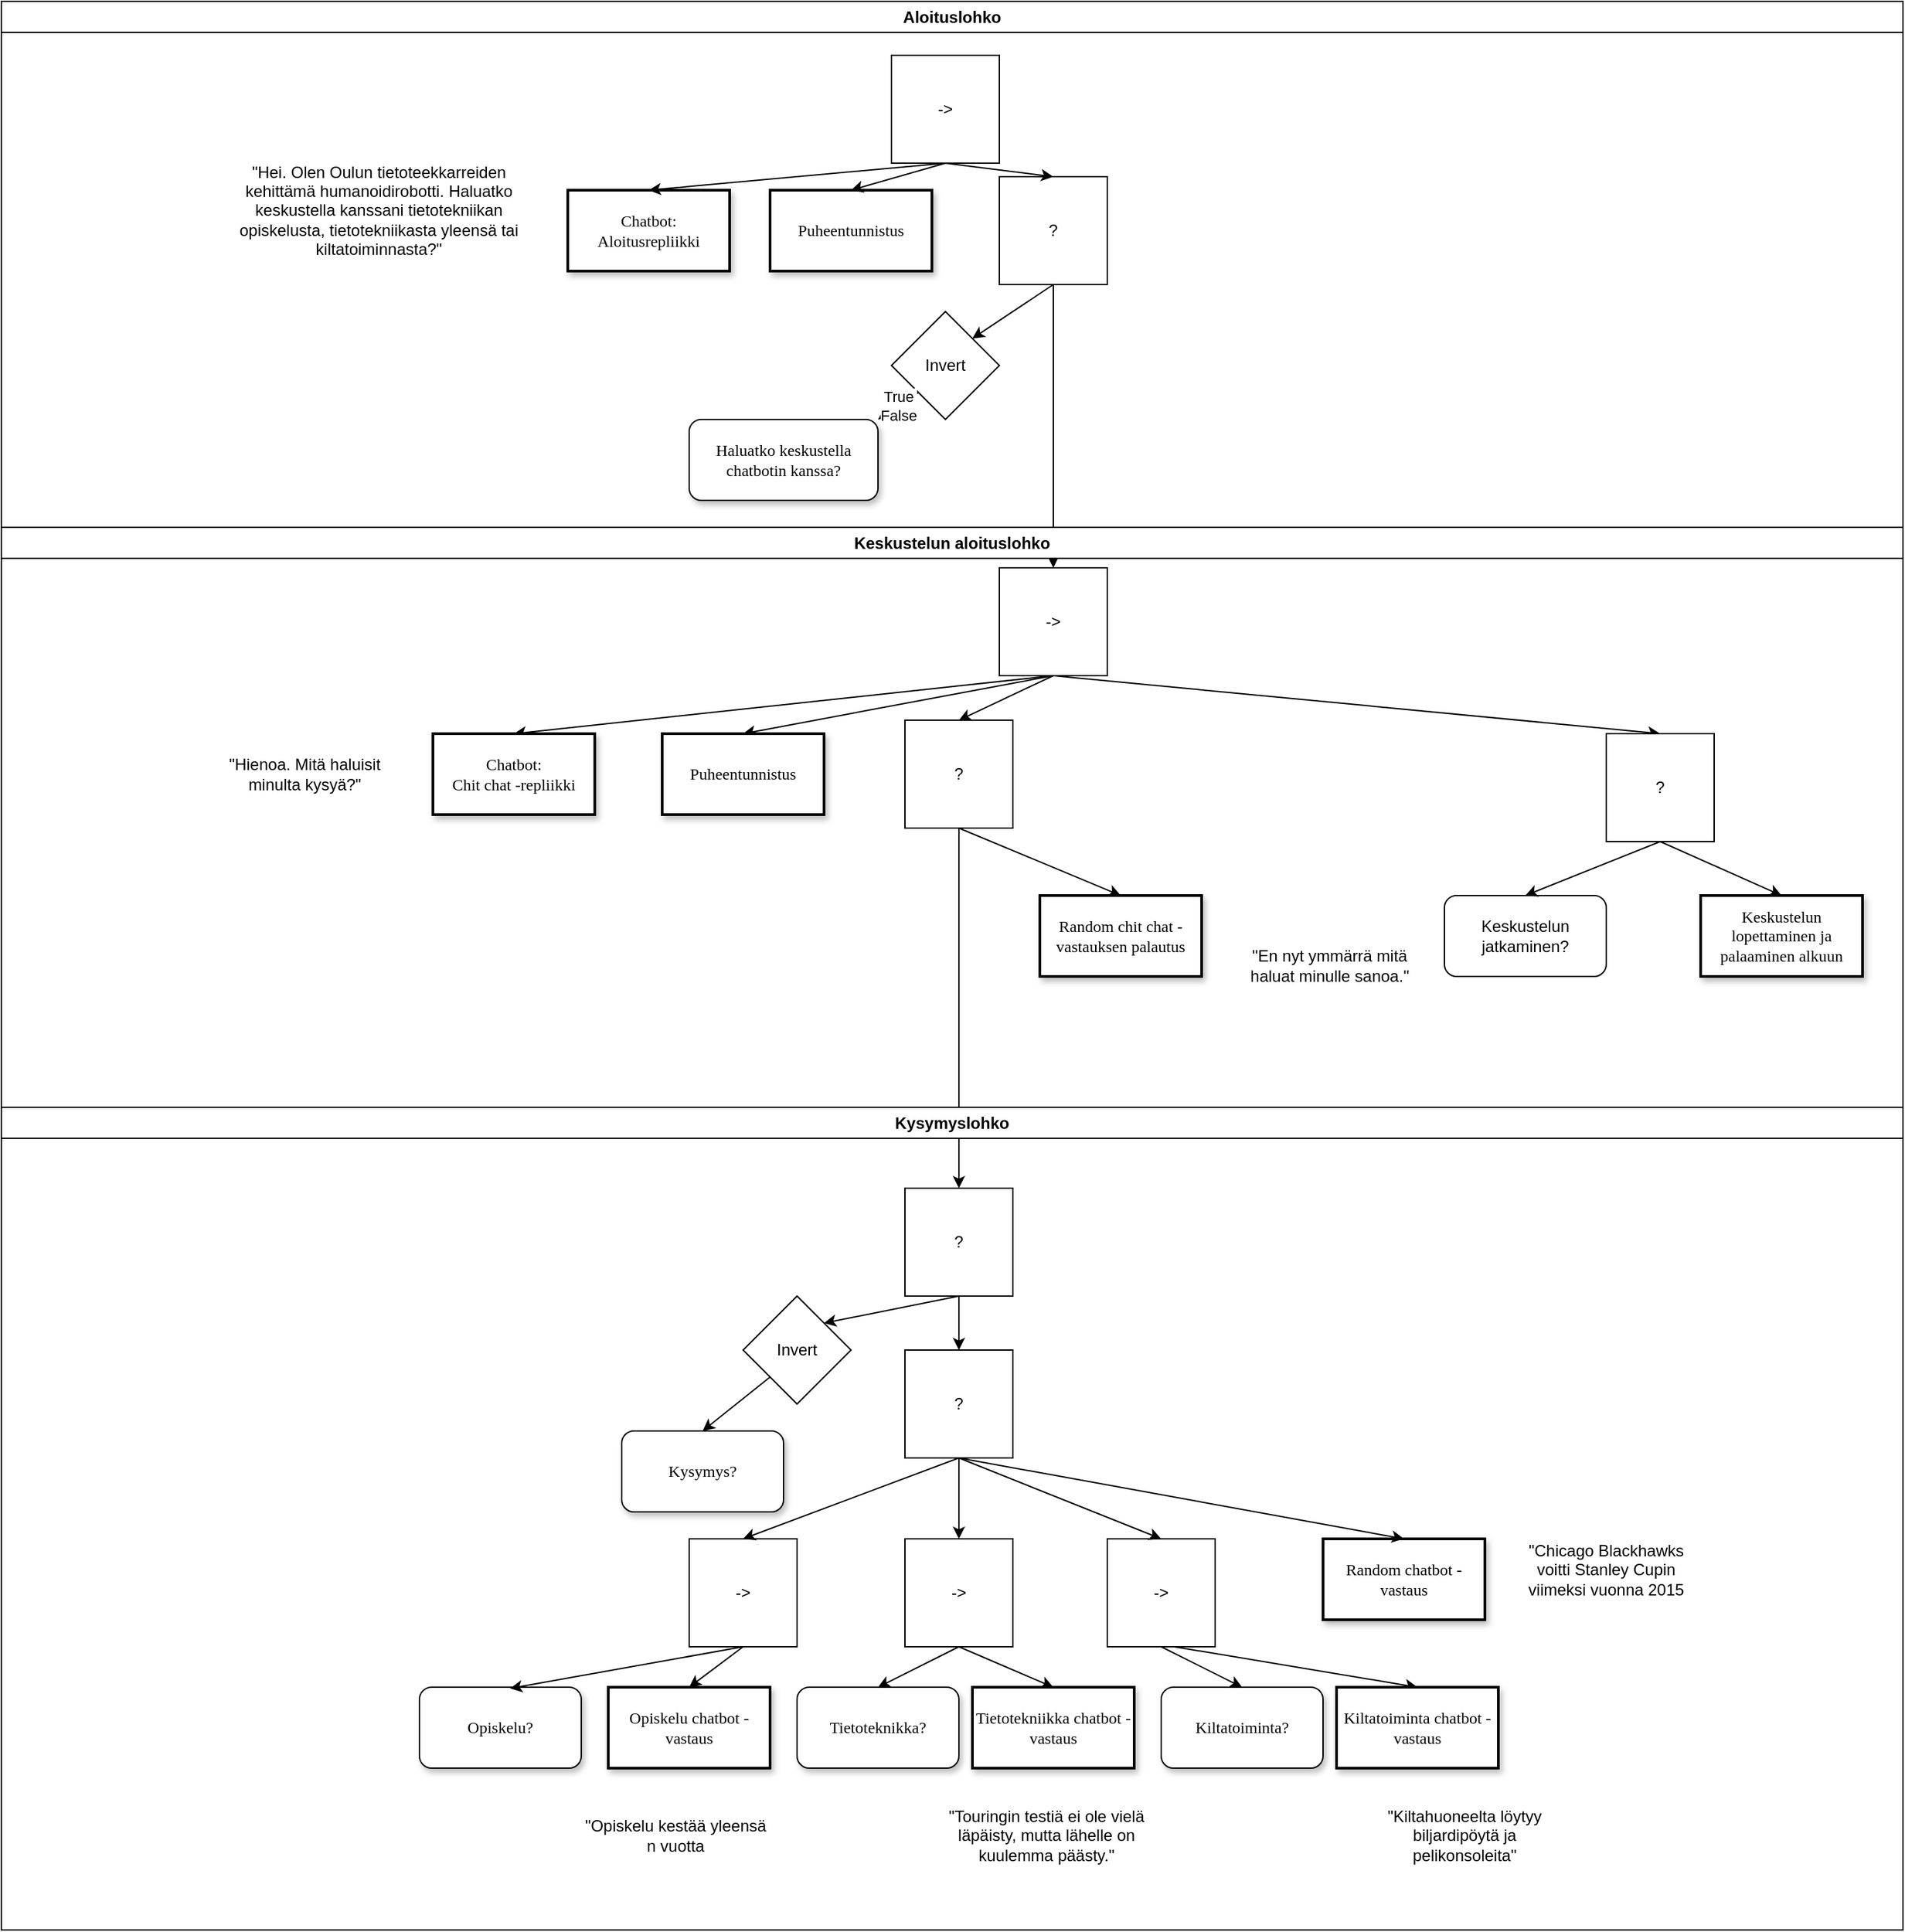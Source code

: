 <mxfile version="21.1.2" type="github">
  <diagram name="Page-1" id="10a91c8b-09ff-31b1-d368-03940ed4cc9e">
    <mxGraphModel dx="2289" dy="1191" grid="1" gridSize="10" guides="1" tooltips="1" connect="1" arrows="1" fold="1" page="1" pageScale="1" pageWidth="1100" pageHeight="850" background="none" math="0" shadow="0">
      <root>
        <mxCell id="0" />
        <mxCell id="1" parent="0" />
        <mxCell id="iqq7B-e4aBvqcCyGMvhG-90" value="" style="group" vertex="1" connectable="0" parent="1">
          <mxGeometry x="350" y="80" width="1410" height="1430" as="geometry" />
        </mxCell>
        <mxCell id="iqq7B-e4aBvqcCyGMvhG-6" value="-&amp;gt;" style="whiteSpace=wrap;html=1;aspect=fixed;" vertex="1" parent="iqq7B-e4aBvqcCyGMvhG-90">
          <mxGeometry x="740" y="420" width="80" height="80" as="geometry" />
        </mxCell>
        <mxCell id="iqq7B-e4aBvqcCyGMvhG-7" value="Kysymys?" style="whiteSpace=wrap;html=1;rounded=1;shadow=1;labelBackgroundColor=none;strokeWidth=1;fontFamily=Verdana;fontSize=12;align=center;" vertex="1" parent="iqq7B-e4aBvqcCyGMvhG-90">
          <mxGeometry x="460" y="1060" width="120" height="60" as="geometry" />
        </mxCell>
        <mxCell id="iqq7B-e4aBvqcCyGMvhG-21" value="&lt;span&gt;Opiskelu?&lt;/span&gt;" style="whiteSpace=wrap;html=1;rounded=1;shadow=1;labelBackgroundColor=none;strokeWidth=1;fontFamily=Verdana;fontSize=12;align=center;" vertex="1" parent="iqq7B-e4aBvqcCyGMvhG-90">
          <mxGeometry x="310" y="1250" width="120" height="60" as="geometry" />
        </mxCell>
        <mxCell id="iqq7B-e4aBvqcCyGMvhG-22" value="&lt;span&gt;Tietoteknikka?&lt;/span&gt;" style="whiteSpace=wrap;html=1;rounded=1;shadow=1;labelBackgroundColor=none;strokeWidth=1;fontFamily=Verdana;fontSize=12;align=center;" vertex="1" parent="iqq7B-e4aBvqcCyGMvhG-90">
          <mxGeometry x="590" y="1250" width="120" height="60" as="geometry" />
        </mxCell>
        <mxCell id="iqq7B-e4aBvqcCyGMvhG-23" value="&lt;span&gt;Kiltatoiminta?&lt;/span&gt;" style="whiteSpace=wrap;html=1;rounded=1;shadow=1;labelBackgroundColor=none;strokeWidth=1;fontFamily=Verdana;fontSize=12;align=center;" vertex="1" parent="iqq7B-e4aBvqcCyGMvhG-90">
          <mxGeometry x="860" y="1250" width="120" height="60" as="geometry" />
        </mxCell>
        <mxCell id="iqq7B-e4aBvqcCyGMvhG-24" value="-&amp;gt;" style="whiteSpace=wrap;html=1;aspect=fixed;" vertex="1" parent="iqq7B-e4aBvqcCyGMvhG-90">
          <mxGeometry x="510" y="1140" width="80" height="80" as="geometry" />
        </mxCell>
        <mxCell id="iqq7B-e4aBvqcCyGMvhG-26" value="" style="endArrow=classic;html=1;rounded=0;entryX=0.56;entryY=0.015;entryDx=0;entryDy=0;entryPerimeter=0;exitX=0.5;exitY=1;exitDx=0;exitDy=0;" edge="1" parent="iqq7B-e4aBvqcCyGMvhG-90" source="iqq7B-e4aBvqcCyGMvhG-24" target="iqq7B-e4aBvqcCyGMvhG-21">
          <mxGeometry width="50" height="50" relative="1" as="geometry">
            <mxPoint x="660" y="1170" as="sourcePoint" />
            <mxPoint x="710" y="1120" as="targetPoint" />
          </mxGeometry>
        </mxCell>
        <mxCell id="iqq7B-e4aBvqcCyGMvhG-28" value="Opiskelu chatbot -vastaus" style="whiteSpace=wrap;html=1;rounded=0;shadow=1;labelBackgroundColor=none;strokeWidth=2;fontFamily=Verdana;fontSize=12;align=center;" vertex="1" parent="iqq7B-e4aBvqcCyGMvhG-90">
          <mxGeometry x="450" y="1250" width="120" height="60" as="geometry" />
        </mxCell>
        <mxCell id="iqq7B-e4aBvqcCyGMvhG-29" value="" style="endArrow=classic;html=1;rounded=0;entryX=0.5;entryY=0;entryDx=0;entryDy=0;exitX=0.5;exitY=1;exitDx=0;exitDy=0;" edge="1" parent="iqq7B-e4aBvqcCyGMvhG-90" source="iqq7B-e4aBvqcCyGMvhG-24" target="iqq7B-e4aBvqcCyGMvhG-28">
          <mxGeometry width="50" height="50" relative="1" as="geometry">
            <mxPoint x="550" y="1240" as="sourcePoint" />
            <mxPoint x="620" y="1180" as="targetPoint" />
          </mxGeometry>
        </mxCell>
        <mxCell id="iqq7B-e4aBvqcCyGMvhG-30" value="-&amp;gt;" style="whiteSpace=wrap;html=1;aspect=fixed;" vertex="1" parent="iqq7B-e4aBvqcCyGMvhG-90">
          <mxGeometry x="670" y="1140" width="80" height="80" as="geometry" />
        </mxCell>
        <mxCell id="iqq7B-e4aBvqcCyGMvhG-31" value="" style="endArrow=classic;html=1;rounded=0;entryX=0.5;entryY=0;entryDx=0;entryDy=0;exitX=0.5;exitY=1;exitDx=0;exitDy=0;" edge="1" parent="iqq7B-e4aBvqcCyGMvhG-90" source="iqq7B-e4aBvqcCyGMvhG-30" target="iqq7B-e4aBvqcCyGMvhG-22">
          <mxGeometry width="50" height="50" relative="1" as="geometry">
            <mxPoint x="660" y="1170" as="sourcePoint" />
            <mxPoint x="710" y="1120" as="targetPoint" />
          </mxGeometry>
        </mxCell>
        <mxCell id="iqq7B-e4aBvqcCyGMvhG-32" value="Tietotekniikka chatbot -vastaus" style="whiteSpace=wrap;html=1;rounded=0;shadow=1;labelBackgroundColor=none;strokeWidth=2;fontFamily=Verdana;fontSize=12;align=center;" vertex="1" parent="iqq7B-e4aBvqcCyGMvhG-90">
          <mxGeometry x="720" y="1250" width="120" height="60" as="geometry" />
        </mxCell>
        <mxCell id="iqq7B-e4aBvqcCyGMvhG-34" value="" style="endArrow=classic;html=1;rounded=0;entryX=0.5;entryY=0;entryDx=0;entryDy=0;" edge="1" parent="iqq7B-e4aBvqcCyGMvhG-90" target="iqq7B-e4aBvqcCyGMvhG-32">
          <mxGeometry width="50" height="50" relative="1" as="geometry">
            <mxPoint x="710" y="1220" as="sourcePoint" />
            <mxPoint x="800" y="1200" as="targetPoint" />
          </mxGeometry>
        </mxCell>
        <mxCell id="iqq7B-e4aBvqcCyGMvhG-35" value="" style="endArrow=classic;html=1;rounded=0;exitX=0.5;exitY=1;exitDx=0;exitDy=0;entryX=0.5;entryY=0;entryDx=0;entryDy=0;" edge="1" parent="iqq7B-e4aBvqcCyGMvhG-90" source="iqq7B-e4aBvqcCyGMvhG-73" target="iqq7B-e4aBvqcCyGMvhG-30">
          <mxGeometry width="50" height="50" relative="1" as="geometry">
            <mxPoint x="910" y="940" as="sourcePoint" />
            <mxPoint x="960" y="890" as="targetPoint" />
          </mxGeometry>
        </mxCell>
        <mxCell id="iqq7B-e4aBvqcCyGMvhG-37" value="-&amp;gt;" style="whiteSpace=wrap;html=1;aspect=fixed;" vertex="1" parent="iqq7B-e4aBvqcCyGMvhG-90">
          <mxGeometry x="820" y="1140" width="80" height="80" as="geometry" />
        </mxCell>
        <mxCell id="iqq7B-e4aBvqcCyGMvhG-38" value="" style="endArrow=classic;html=1;rounded=0;entryX=0.5;entryY=0;entryDx=0;entryDy=0;exitX=0.5;exitY=1;exitDx=0;exitDy=0;" edge="1" parent="iqq7B-e4aBvqcCyGMvhG-90" source="iqq7B-e4aBvqcCyGMvhG-73" target="iqq7B-e4aBvqcCyGMvhG-37">
          <mxGeometry width="50" height="50" relative="1" as="geometry">
            <mxPoint x="910" y="940" as="sourcePoint" />
            <mxPoint x="960" y="890" as="targetPoint" />
          </mxGeometry>
        </mxCell>
        <mxCell id="iqq7B-e4aBvqcCyGMvhG-39" value="" style="endArrow=classic;html=1;rounded=0;exitX=0.5;exitY=1;exitDx=0;exitDy=0;entryX=0.5;entryY=0;entryDx=0;entryDy=0;" edge="1" parent="iqq7B-e4aBvqcCyGMvhG-90" source="iqq7B-e4aBvqcCyGMvhG-37" target="iqq7B-e4aBvqcCyGMvhG-23">
          <mxGeometry width="50" height="50" relative="1" as="geometry">
            <mxPoint x="980" y="1200" as="sourcePoint" />
            <mxPoint x="1030" y="1150" as="targetPoint" />
          </mxGeometry>
        </mxCell>
        <mxCell id="iqq7B-e4aBvqcCyGMvhG-41" value="" style="endArrow=classic;html=1;rounded=0;exitX=0.609;exitY=0.998;exitDx=0;exitDy=0;exitPerimeter=0;entryX=0.5;entryY=0;entryDx=0;entryDy=0;" edge="1" parent="iqq7B-e4aBvqcCyGMvhG-90" source="iqq7B-e4aBvqcCyGMvhG-37" target="iqq7B-e4aBvqcCyGMvhG-42">
          <mxGeometry width="50" height="50" relative="1" as="geometry">
            <mxPoint x="960" y="1230" as="sourcePoint" />
            <mxPoint x="1020" y="1250" as="targetPoint" />
          </mxGeometry>
        </mxCell>
        <mxCell id="iqq7B-e4aBvqcCyGMvhG-42" value="&lt;span&gt;Kiltatoiminta chatbot -vastaus&lt;/span&gt;" style="whiteSpace=wrap;html=1;rounded=0;shadow=1;labelBackgroundColor=none;strokeWidth=2;fontFamily=Verdana;fontSize=12;align=center;" vertex="1" parent="iqq7B-e4aBvqcCyGMvhG-90">
          <mxGeometry x="990" y="1250" width="120" height="60" as="geometry" />
        </mxCell>
        <mxCell id="iqq7B-e4aBvqcCyGMvhG-43" value="&lt;span&gt;Random chatbot -vastaus&lt;/span&gt;" style="whiteSpace=wrap;html=1;rounded=0;shadow=1;labelBackgroundColor=none;strokeWidth=2;fontFamily=Verdana;fontSize=12;align=center;" vertex="1" parent="iqq7B-e4aBvqcCyGMvhG-90">
          <mxGeometry x="980" y="1140" width="120" height="60" as="geometry" />
        </mxCell>
        <mxCell id="iqq7B-e4aBvqcCyGMvhG-44" value="" style="endArrow=classic;html=1;rounded=0;exitX=0.5;exitY=1;exitDx=0;exitDy=0;entryX=0.5;entryY=0;entryDx=0;entryDy=0;" edge="1" parent="iqq7B-e4aBvqcCyGMvhG-90" source="iqq7B-e4aBvqcCyGMvhG-73" target="iqq7B-e4aBvqcCyGMvhG-43">
          <mxGeometry width="50" height="50" relative="1" as="geometry">
            <mxPoint x="1200" y="930" as="sourcePoint" />
            <mxPoint x="1250" y="960" as="targetPoint" />
          </mxGeometry>
        </mxCell>
        <mxCell id="iqq7B-e4aBvqcCyGMvhG-47" value="" style="endArrow=classic;html=1;rounded=0;entryX=0.5;entryY=0;entryDx=0;entryDy=0;exitX=0.5;exitY=1;exitDx=0;exitDy=0;" edge="1" parent="iqq7B-e4aBvqcCyGMvhG-90" source="iqq7B-e4aBvqcCyGMvhG-6" target="iqq7B-e4aBvqcCyGMvhG-10">
          <mxGeometry width="50" height="50" relative="1" as="geometry">
            <mxPoint x="430" y="610" as="sourcePoint" />
            <mxPoint x="480" y="560" as="targetPoint" />
          </mxGeometry>
        </mxCell>
        <mxCell id="iqq7B-e4aBvqcCyGMvhG-48" value="" style="endArrow=classic;html=1;rounded=0;entryX=0.5;entryY=0;entryDx=0;entryDy=0;exitX=0.5;exitY=1;exitDx=0;exitDy=0;" edge="1" parent="iqq7B-e4aBvqcCyGMvhG-90" source="iqq7B-e4aBvqcCyGMvhG-6" target="iqq7B-e4aBvqcCyGMvhG-13">
          <mxGeometry width="50" height="50" relative="1" as="geometry">
            <mxPoint x="580" y="620" as="sourcePoint" />
            <mxPoint x="630" y="570" as="targetPoint" />
          </mxGeometry>
        </mxCell>
        <mxCell id="iqq7B-e4aBvqcCyGMvhG-54" value="" style="endArrow=classic;html=1;rounded=0;exitX=0.5;exitY=1;exitDx=0;exitDy=0;entryX=0.5;entryY=0;entryDx=0;entryDy=0;" edge="1" parent="iqq7B-e4aBvqcCyGMvhG-90" source="iqq7B-e4aBvqcCyGMvhG-59" target="iqq7B-e4aBvqcCyGMvhG-6">
          <mxGeometry width="50" height="50" relative="1" as="geometry">
            <mxPoint x="680" y="320" as="sourcePoint" />
            <mxPoint x="590" y="450" as="targetPoint" />
          </mxGeometry>
        </mxCell>
        <mxCell id="iqq7B-e4aBvqcCyGMvhG-67" value="?" style="whiteSpace=wrap;html=1;aspect=fixed;" vertex="1" parent="iqq7B-e4aBvqcCyGMvhG-90">
          <mxGeometry x="670" y="880" width="80" height="80" as="geometry" />
        </mxCell>
        <mxCell id="iqq7B-e4aBvqcCyGMvhG-68" value="" style="endArrow=classic;html=1;rounded=0;entryX=0.5;entryY=0;entryDx=0;entryDy=0;exitX=0.5;exitY=1;exitDx=0;exitDy=0;" edge="1" parent="iqq7B-e4aBvqcCyGMvhG-90" source="iqq7B-e4aBvqcCyGMvhG-13" target="iqq7B-e4aBvqcCyGMvhG-67">
          <mxGeometry width="50" height="50" relative="1" as="geometry">
            <mxPoint x="320" y="820" as="sourcePoint" />
            <mxPoint x="370" y="770" as="targetPoint" />
          </mxGeometry>
        </mxCell>
        <mxCell id="iqq7B-e4aBvqcCyGMvhG-69" value="" style="endArrow=classic;html=1;rounded=0;exitX=0.5;exitY=1;exitDx=0;exitDy=0;entryX=0;entryY=0;entryDx=0;entryDy=0;" edge="1" parent="iqq7B-e4aBvqcCyGMvhG-90" source="iqq7B-e4aBvqcCyGMvhG-67" target="iqq7B-e4aBvqcCyGMvhG-70">
          <mxGeometry width="50" height="50" relative="1" as="geometry">
            <mxPoint x="800" y="1030" as="sourcePoint" />
            <mxPoint x="590" y="950" as="targetPoint" />
          </mxGeometry>
        </mxCell>
        <mxCell id="iqq7B-e4aBvqcCyGMvhG-70" value="Invert" style="rhombus;whiteSpace=wrap;html=1;direction=south;" vertex="1" parent="iqq7B-e4aBvqcCyGMvhG-90">
          <mxGeometry x="550" y="960" width="80" height="80" as="geometry" />
        </mxCell>
        <mxCell id="iqq7B-e4aBvqcCyGMvhG-71" value="" style="endArrow=classic;html=1;rounded=0;exitX=1;exitY=1;exitDx=0;exitDy=0;entryX=0.5;entryY=0;entryDx=0;entryDy=0;" edge="1" parent="iqq7B-e4aBvqcCyGMvhG-90" source="iqq7B-e4aBvqcCyGMvhG-70" target="iqq7B-e4aBvqcCyGMvhG-7">
          <mxGeometry width="50" height="50" relative="1" as="geometry">
            <mxPoint x="495" y="960" as="sourcePoint" />
            <mxPoint x="545" y="910" as="targetPoint" />
          </mxGeometry>
        </mxCell>
        <mxCell id="iqq7B-e4aBvqcCyGMvhG-73" value="?" style="whiteSpace=wrap;html=1;aspect=fixed;" vertex="1" parent="iqq7B-e4aBvqcCyGMvhG-90">
          <mxGeometry x="670" y="1000" width="80" height="80" as="geometry" />
        </mxCell>
        <mxCell id="iqq7B-e4aBvqcCyGMvhG-16" value="" style="endArrow=classic;html=1;rounded=0;entryX=0.5;entryY=0;entryDx=0;entryDy=0;exitX=0.5;exitY=1;exitDx=0;exitDy=0;" edge="1" parent="iqq7B-e4aBvqcCyGMvhG-90" source="iqq7B-e4aBvqcCyGMvhG-73" target="iqq7B-e4aBvqcCyGMvhG-24">
          <mxGeometry width="50" height="50" relative="1" as="geometry">
            <mxPoint x="830" y="855" as="sourcePoint" />
            <mxPoint x="800" y="875" as="targetPoint" />
          </mxGeometry>
        </mxCell>
        <mxCell id="iqq7B-e4aBvqcCyGMvhG-74" value="" style="endArrow=classic;html=1;rounded=0;entryX=0.5;entryY=0;entryDx=0;entryDy=0;exitX=0.5;exitY=1;exitDx=0;exitDy=0;" edge="1" parent="iqq7B-e4aBvqcCyGMvhG-90" source="iqq7B-e4aBvqcCyGMvhG-67" target="iqq7B-e4aBvqcCyGMvhG-73">
          <mxGeometry width="50" height="50" relative="1" as="geometry">
            <mxPoint x="700" y="1020" as="sourcePoint" />
            <mxPoint x="750" y="970" as="targetPoint" />
          </mxGeometry>
        </mxCell>
        <mxCell id="iqq7B-e4aBvqcCyGMvhG-77" value="" style="endArrow=classic;html=1;rounded=0;entryX=0.5;entryY=0;entryDx=0;entryDy=0;exitX=0.5;exitY=1;exitDx=0;exitDy=0;" edge="1" parent="iqq7B-e4aBvqcCyGMvhG-90" source="iqq7B-e4aBvqcCyGMvhG-6" target="iqq7B-e4aBvqcCyGMvhG-76">
          <mxGeometry width="50" height="50" relative="1" as="geometry">
            <mxPoint x="590" y="580" as="sourcePoint" />
            <mxPoint x="640" y="530" as="targetPoint" />
          </mxGeometry>
        </mxCell>
        <mxCell id="iqq7B-e4aBvqcCyGMvhG-79" value="" style="endArrow=classic;html=1;rounded=0;entryX=0.5;entryY=0;entryDx=0;entryDy=0;exitX=0.5;exitY=1;exitDx=0;exitDy=0;" edge="1" parent="iqq7B-e4aBvqcCyGMvhG-90" source="iqq7B-e4aBvqcCyGMvhG-6" target="iqq7B-e4aBvqcCyGMvhG-78">
          <mxGeometry width="50" height="50" relative="1" as="geometry">
            <mxPoint x="680" y="570" as="sourcePoint" />
            <mxPoint x="830" y="540" as="targetPoint" />
          </mxGeometry>
        </mxCell>
        <mxCell id="iqq7B-e4aBvqcCyGMvhG-86" value="Aloituslohko" style="swimlane;whiteSpace=wrap;html=1;" vertex="1" parent="iqq7B-e4aBvqcCyGMvhG-90">
          <mxGeometry width="1410" height="390" as="geometry" />
        </mxCell>
        <mxCell id="iqq7B-e4aBvqcCyGMvhG-64" value="Chatbot:&lt;br&gt;Aloitusrepliikki" style="whiteSpace=wrap;html=1;rounded=0;shadow=1;labelBackgroundColor=none;strokeWidth=2;fontFamily=Verdana;fontSize=12;align=center;" vertex="1" parent="iqq7B-e4aBvqcCyGMvhG-86">
          <mxGeometry x="420" y="140" width="120" height="60" as="geometry" />
        </mxCell>
        <mxCell id="iqq7B-e4aBvqcCyGMvhG-57" value="&lt;span&gt;Puheentunnistus&lt;/span&gt;" style="whiteSpace=wrap;html=1;rounded=0;shadow=1;labelBackgroundColor=none;strokeWidth=2;fontFamily=Verdana;fontSize=12;align=center;" vertex="1" parent="iqq7B-e4aBvqcCyGMvhG-86">
          <mxGeometry x="570" y="140" width="120" height="60" as="geometry" />
        </mxCell>
        <mxCell id="iqq7B-e4aBvqcCyGMvhG-59" value="?" style="whiteSpace=wrap;html=1;aspect=fixed;" vertex="1" parent="iqq7B-e4aBvqcCyGMvhG-86">
          <mxGeometry x="740" y="130" width="80" height="80" as="geometry" />
        </mxCell>
        <mxCell id="iqq7B-e4aBvqcCyGMvhG-1" value="Invert" style="rhombus;whiteSpace=wrap;html=1;direction=south;" vertex="1" parent="iqq7B-e4aBvqcCyGMvhG-86">
          <mxGeometry x="660" y="230" width="80" height="80" as="geometry" />
        </mxCell>
        <mxCell id="iqq7B-e4aBvqcCyGMvhG-65" value="" style="endArrow=classic;html=1;rounded=0;entryX=0;entryY=0;entryDx=0;entryDy=0;exitX=0.5;exitY=1;exitDx=0;exitDy=0;" edge="1" parent="iqq7B-e4aBvqcCyGMvhG-86" source="iqq7B-e4aBvqcCyGMvhG-59" target="iqq7B-e4aBvqcCyGMvhG-1">
          <mxGeometry width="50" height="50" relative="1" as="geometry">
            <mxPoint x="700" y="310" as="sourcePoint" />
            <mxPoint x="750" y="260" as="targetPoint" />
          </mxGeometry>
        </mxCell>
        <mxCell id="62893188c0fa7362-3" value="Haluatko keskustella chatbotin kanssa?" style="whiteSpace=wrap;html=1;rounded=1;shadow=1;labelBackgroundColor=none;strokeWidth=1;fontFamily=Verdana;fontSize=12;align=center;" parent="iqq7B-e4aBvqcCyGMvhG-86" vertex="1">
          <mxGeometry x="510" y="310" width="140" height="60" as="geometry" />
        </mxCell>
        <mxCell id="iqq7B-e4aBvqcCyGMvhG-53" value="True&lt;br&gt;False" style="endArrow=classic;html=1;rounded=0;exitX=1;exitY=1;exitDx=0;exitDy=0;entryX=1;entryY=0;entryDx=0;entryDy=0;" edge="1" parent="iqq7B-e4aBvqcCyGMvhG-86" source="iqq7B-e4aBvqcCyGMvhG-1" target="62893188c0fa7362-3">
          <mxGeometry width="50" height="50" relative="1" as="geometry">
            <mxPoint x="475" y="180" as="sourcePoint" />
            <mxPoint x="270" y="150" as="targetPoint" />
          </mxGeometry>
        </mxCell>
        <mxCell id="iqq7B-e4aBvqcCyGMvhG-58" value="-&amp;gt;" style="whiteSpace=wrap;html=1;aspect=fixed;" vertex="1" parent="iqq7B-e4aBvqcCyGMvhG-86">
          <mxGeometry x="660" y="40" width="80" height="80" as="geometry" />
        </mxCell>
        <mxCell id="iqq7B-e4aBvqcCyGMvhG-60" value="" style="endArrow=classic;html=1;rounded=0;entryX=0.5;entryY=0;entryDx=0;entryDy=0;exitX=0.5;exitY=1;exitDx=0;exitDy=0;" edge="1" parent="iqq7B-e4aBvqcCyGMvhG-86" source="iqq7B-e4aBvqcCyGMvhG-58" target="iqq7B-e4aBvqcCyGMvhG-57">
          <mxGeometry width="50" height="50" relative="1" as="geometry">
            <mxPoint x="440" y="120" as="sourcePoint" />
            <mxPoint x="490" y="70" as="targetPoint" />
          </mxGeometry>
        </mxCell>
        <mxCell id="iqq7B-e4aBvqcCyGMvhG-66" value="" style="endArrow=classic;html=1;rounded=0;entryX=0.5;entryY=0;entryDx=0;entryDy=0;exitX=0.5;exitY=1;exitDx=0;exitDy=0;" edge="1" parent="iqq7B-e4aBvqcCyGMvhG-86" source="iqq7B-e4aBvqcCyGMvhG-58" target="iqq7B-e4aBvqcCyGMvhG-59">
          <mxGeometry width="50" height="50" relative="1" as="geometry">
            <mxPoint x="820" y="130" as="sourcePoint" />
            <mxPoint x="870" y="80" as="targetPoint" />
          </mxGeometry>
        </mxCell>
        <mxCell id="iqq7B-e4aBvqcCyGMvhG-63" value="" style="endArrow=classic;html=1;rounded=0;entryX=0.5;entryY=0;entryDx=0;entryDy=0;exitX=0.5;exitY=1;exitDx=0;exitDy=0;" edge="1" parent="iqq7B-e4aBvqcCyGMvhG-86" source="iqq7B-e4aBvqcCyGMvhG-58" target="iqq7B-e4aBvqcCyGMvhG-64">
          <mxGeometry width="50" height="50" relative="1" as="geometry">
            <mxPoint x="680" y="110" as="sourcePoint" />
            <mxPoint x="280" y="150" as="targetPoint" />
          </mxGeometry>
        </mxCell>
        <mxCell id="iqq7B-e4aBvqcCyGMvhG-102" value="&quot;Hei. Olen Oulun tietoteekkarreiden kehittämä humanoidirobotti. Haluatko keskustella kanssani tietotekniikan opiskelusta, tietotekniikasta yleensä tai kiltatoiminnasta?&quot;" style="text;html=1;strokeColor=none;fillColor=none;align=center;verticalAlign=middle;whiteSpace=wrap;rounded=0;" vertex="1" parent="iqq7B-e4aBvqcCyGMvhG-86">
          <mxGeometry x="170" y="90" width="220" height="129" as="geometry" />
        </mxCell>
        <mxCell id="iqq7B-e4aBvqcCyGMvhG-87" value="Keskustelun aloituslohko" style="swimlane;whiteSpace=wrap;html=1;" vertex="1" parent="iqq7B-e4aBvqcCyGMvhG-90">
          <mxGeometry y="390" width="1410" height="430" as="geometry" />
        </mxCell>
        <mxCell id="iqq7B-e4aBvqcCyGMvhG-10" value="&lt;span&gt;Puheentunnistus&lt;/span&gt;" style="whiteSpace=wrap;html=1;rounded=0;shadow=1;labelBackgroundColor=none;strokeWidth=2;fontFamily=Verdana;fontSize=12;align=center;" vertex="1" parent="iqq7B-e4aBvqcCyGMvhG-87">
          <mxGeometry x="490" y="153" width="120" height="60" as="geometry" />
        </mxCell>
        <mxCell id="iqq7B-e4aBvqcCyGMvhG-13" value="?" style="whiteSpace=wrap;html=1;aspect=fixed;" vertex="1" parent="iqq7B-e4aBvqcCyGMvhG-87">
          <mxGeometry x="670" y="143" width="80" height="80" as="geometry" />
        </mxCell>
        <mxCell id="iqq7B-e4aBvqcCyGMvhG-56" value="&lt;span&gt;Random chit chat -vastauksen palautus&lt;/span&gt;" style="whiteSpace=wrap;html=1;rounded=0;shadow=1;labelBackgroundColor=none;strokeWidth=2;fontFamily=Verdana;fontSize=12;align=center;" vertex="1" parent="iqq7B-e4aBvqcCyGMvhG-87">
          <mxGeometry x="770" y="273" width="120" height="60" as="geometry" />
        </mxCell>
        <mxCell id="iqq7B-e4aBvqcCyGMvhG-76" value="Chatbot:&lt;br&gt;Chit chat -repliikki" style="whiteSpace=wrap;html=1;rounded=0;shadow=1;labelBackgroundColor=none;strokeWidth=2;fontFamily=Verdana;fontSize=12;align=center;" vertex="1" parent="iqq7B-e4aBvqcCyGMvhG-87">
          <mxGeometry x="320" y="153" width="120" height="60" as="geometry" />
        </mxCell>
        <mxCell id="iqq7B-e4aBvqcCyGMvhG-78" value="?" style="whiteSpace=wrap;html=1;aspect=fixed;" vertex="1" parent="iqq7B-e4aBvqcCyGMvhG-87">
          <mxGeometry x="1190" y="153" width="80" height="80" as="geometry" />
        </mxCell>
        <mxCell id="iqq7B-e4aBvqcCyGMvhG-80" value="Keskustelun jatkaminen?" style="rounded=1;whiteSpace=wrap;html=1;" vertex="1" parent="iqq7B-e4aBvqcCyGMvhG-87">
          <mxGeometry x="1070" y="273" width="120" height="60" as="geometry" />
        </mxCell>
        <mxCell id="iqq7B-e4aBvqcCyGMvhG-81" value="" style="endArrow=classic;html=1;rounded=0;entryX=0.5;entryY=0;entryDx=0;entryDy=0;exitX=0.5;exitY=1;exitDx=0;exitDy=0;" edge="1" parent="iqq7B-e4aBvqcCyGMvhG-87" source="iqq7B-e4aBvqcCyGMvhG-78" target="iqq7B-e4aBvqcCyGMvhG-80">
          <mxGeometry width="50" height="50" relative="1" as="geometry">
            <mxPoint x="1240" y="253" as="sourcePoint" />
            <mxPoint x="1290" y="203" as="targetPoint" />
          </mxGeometry>
        </mxCell>
        <mxCell id="iqq7B-e4aBvqcCyGMvhG-84" value="&lt;span&gt;Keskustelun lopettaminen ja palaaminen alkuun&lt;/span&gt;" style="whiteSpace=wrap;html=1;rounded=0;shadow=1;labelBackgroundColor=none;strokeWidth=2;fontFamily=Verdana;fontSize=12;align=center;" vertex="1" parent="iqq7B-e4aBvqcCyGMvhG-87">
          <mxGeometry x="1260" y="273" width="120" height="60" as="geometry" />
        </mxCell>
        <mxCell id="iqq7B-e4aBvqcCyGMvhG-85" value="" style="endArrow=classic;html=1;rounded=0;entryX=0.5;entryY=0;entryDx=0;entryDy=0;exitX=0.5;exitY=1;exitDx=0;exitDy=0;" edge="1" parent="iqq7B-e4aBvqcCyGMvhG-87" source="iqq7B-e4aBvqcCyGMvhG-78" target="iqq7B-e4aBvqcCyGMvhG-84">
          <mxGeometry width="50" height="50" relative="1" as="geometry">
            <mxPoint x="1040" y="273" as="sourcePoint" />
            <mxPoint x="1090" y="223" as="targetPoint" />
          </mxGeometry>
        </mxCell>
        <mxCell id="iqq7B-e4aBvqcCyGMvhG-94" value="" style="endArrow=classic;html=1;rounded=0;exitX=0.5;exitY=1;exitDx=0;exitDy=0;entryX=0.5;entryY=0;entryDx=0;entryDy=0;" edge="1" parent="iqq7B-e4aBvqcCyGMvhG-87" source="iqq7B-e4aBvqcCyGMvhG-13" target="iqq7B-e4aBvqcCyGMvhG-56">
          <mxGeometry width="50" height="50" relative="1" as="geometry">
            <mxPoint x="820" y="250" as="sourcePoint" />
            <mxPoint x="850" y="240" as="targetPoint" />
          </mxGeometry>
        </mxCell>
        <mxCell id="iqq7B-e4aBvqcCyGMvhG-101" value="&quot;En nyt ymmärrä mitä haluat minulle sanoa.&quot;" style="text;html=1;strokeColor=none;fillColor=none;align=center;verticalAlign=middle;whiteSpace=wrap;rounded=0;" vertex="1" parent="iqq7B-e4aBvqcCyGMvhG-87">
          <mxGeometry x="910" y="280" width="150" height="90" as="geometry" />
        </mxCell>
        <mxCell id="iqq7B-e4aBvqcCyGMvhG-103" value="&quot;Hienoa. Mitä haluisit minulta kysyä?&quot;" style="text;html=1;strokeColor=none;fillColor=none;align=center;verticalAlign=middle;whiteSpace=wrap;rounded=0;" vertex="1" parent="iqq7B-e4aBvqcCyGMvhG-87">
          <mxGeometry x="160" y="148" width="130" height="70" as="geometry" />
        </mxCell>
        <mxCell id="iqq7B-e4aBvqcCyGMvhG-89" value="Kysymyslohko" style="swimlane;whiteSpace=wrap;html=1;" vertex="1" parent="iqq7B-e4aBvqcCyGMvhG-90">
          <mxGeometry y="820" width="1410" height="610" as="geometry" />
        </mxCell>
        <mxCell id="iqq7B-e4aBvqcCyGMvhG-97" value="&quot;Opiskelu kestää yleensä n vuotta" style="text;html=1;strokeColor=none;fillColor=none;align=center;verticalAlign=middle;whiteSpace=wrap;rounded=0;" vertex="1" parent="iqq7B-e4aBvqcCyGMvhG-89">
          <mxGeometry x="430" y="520" width="140" height="40" as="geometry" />
        </mxCell>
        <mxCell id="iqq7B-e4aBvqcCyGMvhG-98" value="&quot;Touringin testiä ei ole vielä läpäisty, mutta lähelle on kuulemma päästy.&quot;" style="text;html=1;strokeColor=none;fillColor=none;align=center;verticalAlign=middle;whiteSpace=wrap;rounded=0;" vertex="1" parent="iqq7B-e4aBvqcCyGMvhG-89">
          <mxGeometry x="680" y="510" width="190" height="60" as="geometry" />
        </mxCell>
        <mxCell id="iqq7B-e4aBvqcCyGMvhG-99" value="&quot;Kiltahuoneelta löytyy biljardipöytä ja pelikonsoleita&quot;" style="text;html=1;strokeColor=none;fillColor=none;align=center;verticalAlign=middle;whiteSpace=wrap;rounded=0;" vertex="1" parent="iqq7B-e4aBvqcCyGMvhG-89">
          <mxGeometry x="1020" y="505" width="130" height="70" as="geometry" />
        </mxCell>
        <mxCell id="iqq7B-e4aBvqcCyGMvhG-100" value="&quot;Chicago Blackhawks voitti Stanley Cupin viimeksi vuonna 2015" style="text;html=1;strokeColor=none;fillColor=none;align=center;verticalAlign=middle;whiteSpace=wrap;rounded=0;" vertex="1" parent="iqq7B-e4aBvqcCyGMvhG-89">
          <mxGeometry x="1130" y="310" width="120" height="65" as="geometry" />
        </mxCell>
      </root>
    </mxGraphModel>
  </diagram>
</mxfile>
